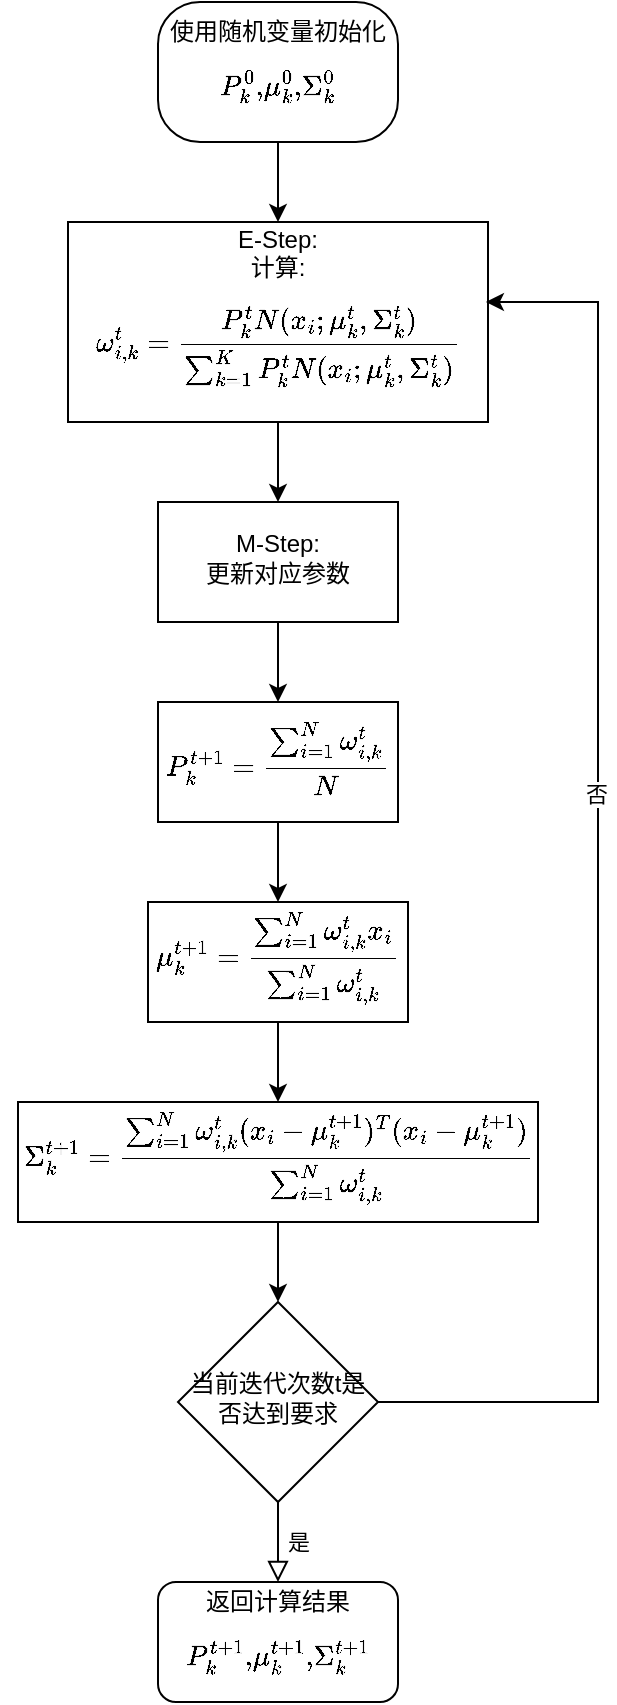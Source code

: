 <mxfile version="20.3.0" type="device"><diagram id="C5RBs43oDa-KdzZeNtuy" name="Page-1"><mxGraphModel dx="946" dy="617" grid="1" gridSize="10" guides="1" tooltips="1" connect="1" arrows="1" fold="1" page="1" pageScale="1" pageWidth="827" pageHeight="1169" math="1" shadow="0"><root><mxCell id="WIyWlLk6GJQsqaUBKTNV-0"/><mxCell id="WIyWlLk6GJQsqaUBKTNV-1" parent="WIyWlLk6GJQsqaUBKTNV-0"/><mxCell id="IfVtHMmOYEb4bccWX6fm-4" style="edgeStyle=orthogonalEdgeStyle;rounded=0;orthogonalLoop=1;jettySize=auto;html=1;exitX=0.5;exitY=1;exitDx=0;exitDy=0;" edge="1" parent="WIyWlLk6GJQsqaUBKTNV-1" source="WIyWlLk6GJQsqaUBKTNV-3" target="qevHuSghZQKuP9cvLTmN-1"><mxGeometry relative="1" as="geometry"/></mxCell><mxCell id="WIyWlLk6GJQsqaUBKTNV-3" value="使用随机变量初始化$$P_k^0\text{,}\mu_k^0\text{,}\Sigma_k^0&lt;br&gt;$$" style="rounded=1;whiteSpace=wrap;html=1;fontSize=12;glass=0;strokeWidth=1;shadow=0;arcSize=30;" parent="WIyWlLk6GJQsqaUBKTNV-1" vertex="1"><mxGeometry x="160" y="50" width="120" height="70" as="geometry"/></mxCell><mxCell id="qevHuSghZQKuP9cvLTmN-5" value="" style="edgeStyle=orthogonalEdgeStyle;rounded=0;orthogonalLoop=1;jettySize=auto;html=1;" parent="WIyWlLk6GJQsqaUBKTNV-1" source="qevHuSghZQKuP9cvLTmN-1" target="qevHuSghZQKuP9cvLTmN-4" edge="1"><mxGeometry relative="1" as="geometry"/></mxCell><mxCell id="qevHuSghZQKuP9cvLTmN-1" value="E-Step:&lt;br&gt;计算:$$\omega_{i,k}^t = \frac{P_k^t N(x_i;\mu_k^t, \Sigma_k^t)}{\sum_{k=1}^K P_k^t N(x_i;\mu_k^t, \Sigma_k^t)}$$" style="whiteSpace=wrap;html=1;shadow=0;strokeWidth=1;spacing=6;spacingTop=-4;" parent="WIyWlLk6GJQsqaUBKTNV-1" vertex="1"><mxGeometry x="115" y="160" width="210" height="100" as="geometry"/></mxCell><mxCell id="qevHuSghZQKuP9cvLTmN-7" value="" style="edgeStyle=orthogonalEdgeStyle;rounded=0;orthogonalLoop=1;jettySize=auto;html=1;" parent="WIyWlLk6GJQsqaUBKTNV-1" source="qevHuSghZQKuP9cvLTmN-4" target="qevHuSghZQKuP9cvLTmN-6" edge="1"><mxGeometry relative="1" as="geometry"/></mxCell><mxCell id="qevHuSghZQKuP9cvLTmN-4" value="M-Step:&lt;br&gt;更新对应参数" style="whiteSpace=wrap;html=1;shadow=0;strokeWidth=1;spacing=6;spacingTop=-4;" parent="WIyWlLk6GJQsqaUBKTNV-1" vertex="1"><mxGeometry x="160" y="300" width="120" height="60" as="geometry"/></mxCell><mxCell id="qevHuSghZQKuP9cvLTmN-9" value="" style="edgeStyle=orthogonalEdgeStyle;rounded=0;orthogonalLoop=1;jettySize=auto;html=1;" parent="WIyWlLk6GJQsqaUBKTNV-1" source="qevHuSghZQKuP9cvLTmN-6" target="qevHuSghZQKuP9cvLTmN-8" edge="1"><mxGeometry relative="1" as="geometry"/></mxCell><mxCell id="qevHuSghZQKuP9cvLTmN-6" value="$$P_k^{t+1} = \frac{\sum_{i=1}^N \omega_{i,k}^t}{N}$$" style="whiteSpace=wrap;html=1;shadow=0;strokeWidth=1;spacing=6;spacingTop=-4;" parent="WIyWlLk6GJQsqaUBKTNV-1" vertex="1"><mxGeometry x="160" y="400" width="120" height="60" as="geometry"/></mxCell><mxCell id="qevHuSghZQKuP9cvLTmN-11" value="" style="edgeStyle=orthogonalEdgeStyle;rounded=0;orthogonalLoop=1;jettySize=auto;html=1;" parent="WIyWlLk6GJQsqaUBKTNV-1" source="qevHuSghZQKuP9cvLTmN-8" target="qevHuSghZQKuP9cvLTmN-10" edge="1"><mxGeometry relative="1" as="geometry"/></mxCell><mxCell id="qevHuSghZQKuP9cvLTmN-8" value="$$\mu_k^{t+1} = \frac{\sum_{i=1}^N \omega_{i,k}^t x_i}{\sum_{i=1}^N \omega_{i,k}^t}$$" style="whiteSpace=wrap;html=1;shadow=0;strokeWidth=1;spacing=6;spacingTop=-4;" parent="WIyWlLk6GJQsqaUBKTNV-1" vertex="1"><mxGeometry x="155" y="500" width="130" height="60" as="geometry"/></mxCell><mxCell id="IfVtHMmOYEb4bccWX6fm-9" style="edgeStyle=orthogonalEdgeStyle;rounded=0;orthogonalLoop=1;jettySize=auto;html=1;exitX=0.5;exitY=1;exitDx=0;exitDy=0;entryX=0.5;entryY=0;entryDx=0;entryDy=0;" edge="1" parent="WIyWlLk6GJQsqaUBKTNV-1" source="qevHuSghZQKuP9cvLTmN-10" target="IfVtHMmOYEb4bccWX6fm-7"><mxGeometry relative="1" as="geometry"/></mxCell><mxCell id="qevHuSghZQKuP9cvLTmN-10" value="$$\Sigma_k^{t+1} = \frac{\sum_{i=1}^N \omega_{i,k}^t (x_i - \mu_k^{t+1})^T (x_i - \mu_k^{t+1})}{\sum_{i=1}^N \omega_{i,k}^t}$$" style="whiteSpace=wrap;html=1;shadow=0;strokeWidth=1;spacing=6;spacingTop=-4;" parent="WIyWlLk6GJQsqaUBKTNV-1" vertex="1"><mxGeometry x="90" y="600" width="260" height="60" as="geometry"/></mxCell><mxCell id="IfVtHMmOYEb4bccWX6fm-5" value="是" style="edgeStyle=orthogonalEdgeStyle;rounded=0;html=1;jettySize=auto;orthogonalLoop=1;fontSize=11;endArrow=block;endFill=0;endSize=8;strokeWidth=1;shadow=0;labelBackgroundColor=none;" edge="1" parent="WIyWlLk6GJQsqaUBKTNV-1" source="IfVtHMmOYEb4bccWX6fm-7" target="IfVtHMmOYEb4bccWX6fm-8"><mxGeometry y="10" relative="1" as="geometry"><mxPoint as="offset"/></mxGeometry></mxCell><mxCell id="IfVtHMmOYEb4bccWX6fm-10" style="edgeStyle=orthogonalEdgeStyle;rounded=0;orthogonalLoop=1;jettySize=auto;html=1;entryX=0.995;entryY=0.4;entryDx=0;entryDy=0;entryPerimeter=0;" edge="1" parent="WIyWlLk6GJQsqaUBKTNV-1" source="IfVtHMmOYEb4bccWX6fm-7" target="qevHuSghZQKuP9cvLTmN-1"><mxGeometry relative="1" as="geometry"><Array as="points"><mxPoint x="380" y="750"/><mxPoint x="380" y="200"/></Array></mxGeometry></mxCell><mxCell id="IfVtHMmOYEb4bccWX6fm-11" value="否" style="edgeLabel;html=1;align=center;verticalAlign=middle;resizable=0;points=[];" vertex="1" connectable="0" parent="IfVtHMmOYEb4bccWX6fm-10"><mxGeometry x="0.156" y="1" relative="1" as="geometry"><mxPoint as="offset"/></mxGeometry></mxCell><mxCell id="IfVtHMmOYEb4bccWX6fm-7" value="当前迭代次数t是否达到要求" style="rhombus;whiteSpace=wrap;html=1;shadow=0;fontFamily=Helvetica;fontSize=12;align=center;strokeWidth=1;spacing=6;spacingTop=-4;" vertex="1" parent="WIyWlLk6GJQsqaUBKTNV-1"><mxGeometry x="170" y="700" width="100" height="100" as="geometry"/></mxCell><mxCell id="IfVtHMmOYEb4bccWX6fm-8" value="返回计算结果&lt;br&gt;$$P_k^{t+1}\text{,}\mu_k^{t+1}\text{,}\Sigma_k^{t+1}&lt;br&gt;$$" style="rounded=1;whiteSpace=wrap;html=1;fontSize=12;glass=0;strokeWidth=1;shadow=0;" vertex="1" parent="WIyWlLk6GJQsqaUBKTNV-1"><mxGeometry x="160" y="840" width="120" height="60" as="geometry"/></mxCell></root></mxGraphModel></diagram></mxfile>